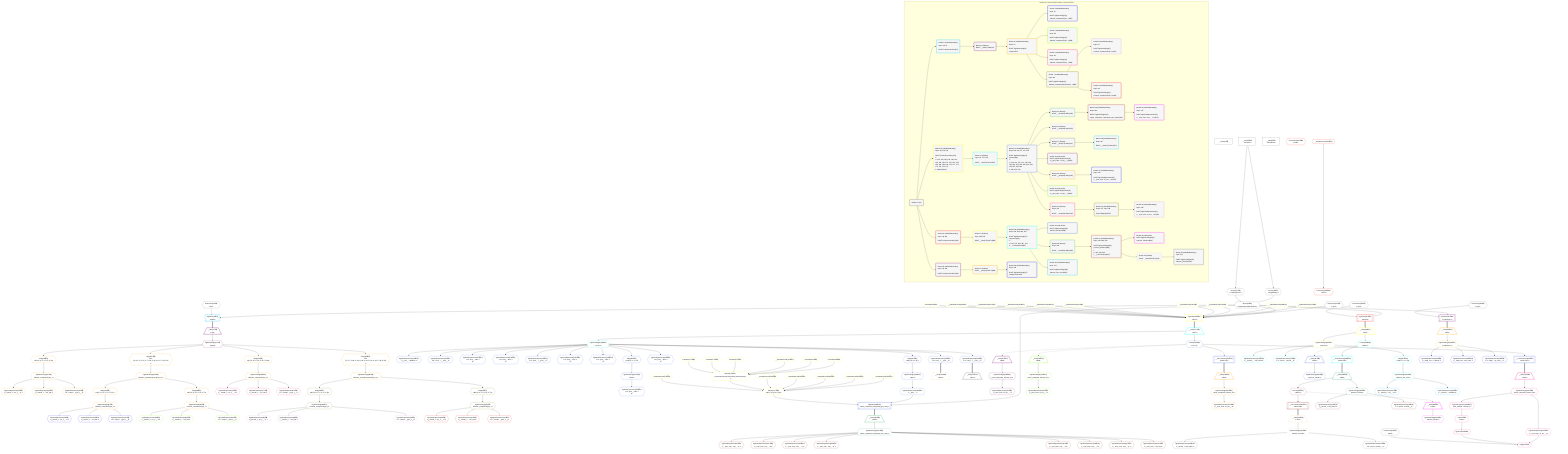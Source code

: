 %%{init: {'themeVariables': { 'fontSize': '12px'}}}%%
graph TD
    classDef path fill:#eee,stroke:#000,color:#000
    classDef plan fill:#fff,stroke-width:1px,color:#000
    classDef itemplan fill:#fff,stroke-width:2px,color:#000
    classDef unbatchedplan fill:#dff,stroke-width:1px,color:#000
    classDef sideeffectplan fill:#fcc,stroke-width:2px,color:#000
    classDef bucket fill:#f6f6f6,color:#000,stroke-width:2px,text-align:left


    %% define steps
    __Value0["__Value[0∈0]"]:::plan
    __Value3["__Value[3∈0]<br />ᐸcontextᐳ"]:::plan
    __Value5["__Value[5∈0]<br />ᐸrootValueᐳ"]:::plan
    Access16{{"Access[16∈0]<br />ᐸ3.pgSettingsᐳ"}}:::plan
    Access17{{"Access[17∈0]<br />ᐸ3.withPgClientᐳ"}}:::plan
    Object18{{"Object[18∈0]<br />ᐸ{pgSettings,withPgClient}ᐳ"}}:::plan
    Connection19{{"Connection[19∈0]<br />ᐸ15ᐳ"}}:::plan
    PgSelect20[["PgSelect[20∈1]<br />ᐸtypesᐳ"]]:::plan
    __Item21[/"__Item[21∈2]<br />ᐸ20ᐳ"\]:::itemplan
    PgSelectSingle22{{"PgSelectSingle[22∈2]<br />ᐸtypesᐳ"}}:::plan
    Map344{{"Map[344∈3]<br />ᐸ22:{”0”:0,”1”:1,”2”:2,”3”:3}ᐳ"}}:::plan
    PgSelectSingle29{{"PgSelectSingle[29∈3]<br />ᐸfrmcdc_compoundType_1ᐳ"}}:::plan
    PgClassExpression30{{"PgClassExpression[30∈3]<br />ᐸ__frmcdc_c...pe_1__.”a”ᐳ"}}:::plan
    PgClassExpression31{{"PgClassExpression[31∈3]<br />ᐸ__frmcdc_c....”foo_bar”ᐳ"}}:::plan
    PgClassExpression33{{"PgClassExpression[33∈3]<br />ᐸ”c”.”compo..._type_1__)ᐳ"}}:::plan
    Map350{{"Map[350∈3]<br />ᐸ22:{”0”:4,”1”:5,”2”:6,”3”:7,”4”:8,”5”:9,”6”:10,”7”:11,”8”:12}ᐳ"}}:::plan
    PgSelectSingle40{{"PgSelectSingle[40∈3]<br />ᐸfrmcdc_nestedCompoundType_1ᐳ"}}:::plan
    Map346{{"Map[346∈3]<br />ᐸ40:{”0”:0,”1”:1,”2”:2,”3”:3}ᐳ"}}:::plan
    PgSelectSingle47{{"PgSelectSingle[47∈3]<br />ᐸfrmcdc_compoundType_1ᐳ"}}:::plan
    PgClassExpression48{{"PgClassExpression[48∈4]<br />ᐸ__frmcdc_c...pe_1__.”a”ᐳ"}}:::plan
    PgClassExpression49{{"PgClassExpression[49∈4]<br />ᐸ__frmcdc_c....”foo_bar”ᐳ"}}:::plan
    PgClassExpression51{{"PgClassExpression[51∈4]<br />ᐸ”c”.”compo..._type_1__)ᐳ"}}:::plan
    Map348{{"Map[348∈3]<br />ᐸ40:{”0”:4,”1”:5,”2”:6,”3”:7}ᐳ"}}:::plan
    PgSelectSingle58{{"PgSelectSingle[58∈3]<br />ᐸfrmcdc_compoundType_1ᐳ"}}:::plan
    PgClassExpression59{{"PgClassExpression[59∈5]<br />ᐸ__frmcdc_c...pe_1__.”a”ᐳ"}}:::plan
    PgClassExpression60{{"PgClassExpression[60∈5]<br />ᐸ__frmcdc_c....”foo_bar”ᐳ"}}:::plan
    PgClassExpression62{{"PgClassExpression[62∈5]<br />ᐸ”c”.”compo..._type_1__)ᐳ"}}:::plan
    Map352{{"Map[352∈3]<br />ᐸ22:{”0”:13,”1”:14,”2”:15,”3”:16}ᐳ"}}:::plan
    PgSelectSingle69{{"PgSelectSingle[69∈3]<br />ᐸfrmcdc_compoundType_1ᐳ"}}:::plan
    PgClassExpression70{{"PgClassExpression[70∈6]<br />ᐸ__frmcdc_c...pe_1__.”a”ᐳ"}}:::plan
    PgClassExpression71{{"PgClassExpression[71∈6]<br />ᐸ__frmcdc_c....”foo_bar”ᐳ"}}:::plan
    PgClassExpression73{{"PgClassExpression[73∈6]<br />ᐸ”c”.”compo..._type_1__)ᐳ"}}:::plan
    Map358{{"Map[358∈3]<br />ᐸ22:{”0”:17,”1”:18,”2”:19,”3”:20,”4”:21,”5”:22,”6”:23,”7”:24,”8”:25}ᐳ"}}:::plan
    PgSelectSingle80{{"PgSelectSingle[80∈3]<br />ᐸfrmcdc_nestedCompoundType_1ᐳ"}}:::plan
    Map354{{"Map[354∈7]<br />ᐸ80:{”0”:0,”1”:1,”2”:2,”3”:3}ᐳ"}}:::plan
    PgSelectSingle87{{"PgSelectSingle[87∈7]<br />ᐸfrmcdc_compoundType_1ᐳ"}}:::plan
    PgClassExpression88{{"PgClassExpression[88∈8]<br />ᐸ__frmcdc_c...pe_1__.”a”ᐳ"}}:::plan
    PgClassExpression89{{"PgClassExpression[89∈8]<br />ᐸ__frmcdc_c....”foo_bar”ᐳ"}}:::plan
    PgClassExpression91{{"PgClassExpression[91∈8]<br />ᐸ”c”.”compo..._type_1__)ᐳ"}}:::plan
    Map356{{"Map[356∈7]<br />ᐸ80:{”0”:4,”1”:5,”2”:6,”3”:7}ᐳ"}}:::plan
    PgSelectSingle98{{"PgSelectSingle[98∈7]<br />ᐸfrmcdc_compoundType_1ᐳ"}}:::plan
    PgClassExpression99{{"PgClassExpression[99∈9]<br />ᐸ__frmcdc_c...pe_1__.”a”ᐳ"}}:::plan
    PgClassExpression100{{"PgClassExpression[100∈9]<br />ᐸ__frmcdc_c....”foo_bar”ᐳ"}}:::plan
    PgClassExpression102{{"PgClassExpression[102∈9]<br />ᐸ”c”.”compo..._type_1__)ᐳ"}}:::plan
    Connection115{{"Connection[115∈0]<br />ᐸ111ᐳ"}}:::plan
    __InputStaticLeaf124{{"__InputStaticLeaf[124∈10]"}}:::plan
    __InputStaticLeaf128{{"__InputStaticLeaf[128∈10]"}}:::plan
    __InputStaticLeaf129{{"__InputStaticLeaf[129∈10]"}}:::plan
    __InputStaticLeaf136{{"__InputStaticLeaf[136∈10]"}}:::plan
    __InputStaticLeaf140{{"__InputStaticLeaf[140∈10]"}}:::plan
    __InputStaticLeaf141{{"__InputStaticLeaf[141∈10]"}}:::plan
    __InputStaticLeaf156{{"__InputStaticLeaf[156∈10]"}}:::plan
    __InputStaticLeaf157{{"__InputStaticLeaf[157∈10]"}}:::plan
    __InputStaticLeaf144{{"__InputStaticLeaf[144∈10]"}}:::plan
    Constant146{{"Constant[146∈10]"}}:::plan
    PgSelect116[["PgSelect[116∈10]<br />ᐸpostᐳ"]]:::plan
    __Item117[/"__Item[117∈11]<br />ᐸ116ᐳ"\]:::itemplan
    PgSelectSingle118{{"PgSelectSingle[118∈11]<br />ᐸpostᐳ"}}:::plan
    PgClassExpression119{{"PgClassExpression[119∈12]<br />ᐸ__post__.”headline”ᐳ"}}:::plan
    PgClassExpression123{{"PgClassExpression[123∈12]<br />ᐸ”a”.”post_...(__post__)ᐳ"}}:::plan
    PgClassExpression127{{"PgClassExpression[127∈12]<br />ᐸ”a”.”post_...lder! */<br />)ᐳ"}}:::plan
    PgClassExpression131{{"PgClassExpression[131∈12]<br />ᐸ”a”.”post_...lder! */<br />)ᐳ"}}:::plan
    PgClassExpression135{{"PgClassExpression[135∈12]<br />ᐸ”a”.”post_...(__post__)ᐳ"}}:::plan
    PgClassExpression139{{"PgClassExpression[139∈12]<br />ᐸ”a”.”post_...lder! */<br />)ᐳ"}}:::plan
    PgClassExpression143{{"PgClassExpression[143∈12]<br />ᐸ”a”.”post_...lder! */<br />)ᐳ"}}:::plan
    Map360{{"Map[360∈12]<br />ᐸ118:{”0”:1,”1”:2}ᐳ"}}:::plan
    PgSelectSingle153{{"PgSelectSingle[153∈12]<br />ᐸpostᐳ"}}:::plan
    PgClassExpression155{{"PgClassExpression[155∈12]<br />ᐸ”a”.”post_...lder! */<br />)ᐳ"}}:::plan
    PgClassExpression159{{"PgClassExpression[159∈12]<br />ᐸ”a”.”post_...lder! */<br />)ᐳ"}}:::plan
    __InputStaticLeaf161{{"__InputStaticLeaf[161∈10]"}}:::plan
    __InputStaticLeaf162{{"__InputStaticLeaf[162∈10]"}}:::plan
    __InputStaticLeaf163{{"__InputStaticLeaf[163∈10]"}}:::plan
    __InputStaticLeaf165{{"__InputStaticLeaf[165∈10]"}}:::plan
    __InputStaticLeaf166{{"__InputStaticLeaf[166∈10]"}}:::plan
    Constant168{{"Constant[168∈10]"}}:::plan
    Constant169{{"Constant[169∈10]"}}:::plan
    __InputStaticLeaf170{{"__InputStaticLeaf[170∈10]"}}:::plan
    Constant171{{"Constant[171∈10]"}}:::plan
    Constant172{{"Constant[172∈10]"}}:::plan
    Constant173{{"Constant[173∈10]"}}:::plan
    __InputStaticLeaf174{{"__InputStaticLeaf[174∈10]"}}:::plan
    Object176{{"Object[176∈10]<br />ᐸ{seconds,minutes,hours,days,months,years}ᐳ"}}:::plan
    Object175{{"Object[175∈10]<br />ᐸ{a,b,c,e,f,g,foo_bar}ᐳ"}}:::plan
    Map362{{"Map[362∈12]<br />ᐸ118:{”0”:3,”1”:4}ᐳ"}}:::plan
    PgSelectSingle183{{"PgSelectSingle[183∈12]<br />ᐸpostᐳ"}}:::plan
    PgClassExpression184{{"PgClassExpression[184∈12]<br />ᐸ__post__ᐳ"}}:::plan
    PgSelect185[["PgSelect[185∈12]<br />ᐸpost_computed_compound_type_arrayᐳ"]]:::plan
    __Item189[/"__Item[189∈13]<br />ᐸ185ᐳ"\]:::itemplan
    PgSelectSingle190{{"PgSelectSingle[190∈13]<br />ᐸpost_computed_compound_type_arrayᐳ"}}:::plan
    PgClassExpression191{{"PgClassExpression[191∈14]<br />ᐸ__post_com...rray__.”a”ᐳ"}}:::plan
    PgClassExpression192{{"PgClassExpression[192∈14]<br />ᐸ__post_com...rray__.”b”ᐳ"}}:::plan
    PgClassExpression193{{"PgClassExpression[193∈14]<br />ᐸ__post_com...rray__.”c”ᐳ"}}:::plan
    PgClassExpression194{{"PgClassExpression[194∈14]<br />ᐸ__post_com...rray__.”d”ᐳ"}}:::plan
    PgClassExpression195{{"PgClassExpression[195∈14]<br />ᐸ__post_com...rray__.”e”ᐳ"}}:::plan
    PgClassExpression196{{"PgClassExpression[196∈14]<br />ᐸ__post_com...rray__.”f”ᐳ"}}:::plan
    PgClassExpression197{{"PgClassExpression[197∈14]<br />ᐸ__post_com...rray__.”g”ᐳ"}}:::plan
    PgClassExpression201{{"PgClassExpression[201∈14]<br />ᐸ__post_com....”foo_bar”ᐳ"}}:::plan
    PgClassExpression203{{"PgClassExpression[203∈12]<br />ᐸ”a”.”post_...(__post__)ᐳ"}}:::plan
    __Item204[/"__Item[204∈16]<br />ᐸ203ᐳ"\]:::itemplan
    PgClassExpression206{{"PgClassExpression[206∈12]<br />ᐸ”a”.”post_...(__post__)ᐳ"}}:::plan
    __Item207[/"__Item[207∈17]<br />ᐸ206ᐳ"\]:::itemplan
    Connection224{{"Connection[224∈0]<br />ᐸ220ᐳ"}}:::plan
    Access364{{"Access[364∈12]<br />ᐸ117.5ᐳ"}}:::plan
    __ListTransform226[["__ListTransform[226∈12]<br />ᐸeach:225ᐳ"]]:::plan
    __Item227[/"__Item[227∈19]<br />ᐸ364ᐳ"\]:::itemplan
    PgSelectSingle228{{"PgSelectSingle[228∈19]<br />ᐸpost_computed_interval_setᐳ"}}:::plan
    PgClassExpression229{{"PgClassExpression[229∈19]<br />ᐸ__post_com...al_set__.vᐳ"}}:::plan
    __Item230[/"__Item[230∈20]<br />ᐸ226ᐳ"\]:::itemplan
    PgSelectSingle231{{"PgSelectSingle[231∈20]<br />ᐸpost_computed_interval_setᐳ"}}:::plan
    PgClassExpression232{{"PgClassExpression[232∈20]<br />ᐸ__post_com...al_set__.vᐳ"}}:::plan
    __ListTransform240[["__ListTransform[240∈12]<br />ᐸeach:239ᐳ"]]:::plan
    __Item241[/"__Item[241∈22]<br />ᐸ364ᐳ"\]:::itemplan
    PgSelectSingle242{{"PgSelectSingle[242∈22]<br />ᐸpost_computed_interval_setᐳ"}}:::plan
    PgClassExpression243{{"PgClassExpression[243∈22]<br />ᐸ__post_com...al_set__.vᐳ"}}:::plan
    __Item244[/"__Item[244∈23]<br />ᐸ240ᐳ"\]:::itemplan
    PgSelectSingle245{{"PgSelectSingle[245∈23]<br />ᐸpost_computed_interval_setᐳ"}}:::plan
    PgClassExpression246{{"PgClassExpression[246∈23]<br />ᐸ__post_com...al_set__.vᐳ"}}:::plan
    PgClassExpression249{{"PgClassExpression[249∈23]<br />ᐸrow_number...tion by 1)ᐳ"}}:::plan
    List250{{"List[250∈23]<br />ᐸ249ᐳ"}}:::plan
    PgCursor248{{"PgCursor[248∈23]"}}:::plan
    Edge247{{"Edge[247∈23]"}}:::plan
    Connection266{{"Connection[266∈0]<br />ᐸ262ᐳ"}}:::plan
    PgSelect267[["PgSelect[267∈26]<br />ᐸpersonᐳ"]]:::plan
    __Item268[/"__Item[268∈27]<br />ᐸ267ᐳ"\]:::itemplan
    PgSelectSingle269{{"PgSelectSingle[269∈27]<br />ᐸpersonᐳ"}}:::plan
    PgClassExpression270{{"PgClassExpression[270∈28]<br />ᐸ__person__...full_name”ᐳ"}}:::plan
    PgClassExpression272{{"PgClassExpression[272∈28]<br />ᐸ”c”.”perso..._person__)ᐳ"}}:::plan
    Connection284{{"Connection[284∈26]<br />ᐸ280ᐳ"}}:::plan
    Access366{{"Access[366∈28]<br />ᐸ268.1ᐳ"}}:::plan
    __ListTransform286[["__ListTransform[286∈28]<br />ᐸeach:285ᐳ"]]:::plan
    __Item287[/"__Item[287∈29]<br />ᐸ366ᐳ"\]:::itemplan
    PgSelectSingle288{{"PgSelectSingle[288∈29]<br />ᐸperson_friendsᐳ"}}:::plan
    __Item289[/"__Item[289∈30]<br />ᐸ286ᐳ"\]:::itemplan
    PgSelectSingle290{{"PgSelectSingle[290∈30]<br />ᐸperson_friendsᐳ"}}:::plan
    PgClassExpression291{{"PgClassExpression[291∈31]<br />ᐸ__person_f...full_name”ᐳ"}}:::plan
    PgClassExpression293{{"PgClassExpression[293∈31]<br />ᐸ”c”.”perso...friends__)ᐳ"}}:::plan
    __InputStaticLeaf294{{"__InputStaticLeaf[294∈26]"}}:::plan
    Connection305{{"Connection[305∈26]<br />ᐸ301ᐳ"}}:::plan
    Access365{{"Access[365∈31]<br />ᐸ289.1ᐳ"}}:::plan
    __ListTransform307[["__ListTransform[307∈31]<br />ᐸeach:306ᐳ"]]:::plan
    __Item308[/"__Item[308∈32]<br />ᐸ365ᐳ"\]:::itemplan
    PgSelectSingle309{{"PgSelectSingle[309∈32]<br />ᐸperson_friendsᐳ"}}:::plan
    __Item310[/"__Item[310∈33]<br />ᐸ307ᐳ"\]:::itemplan
    PgSelectSingle311{{"PgSelectSingle[311∈33]<br />ᐸperson_friendsᐳ"}}:::plan
    PgClassExpression312{{"PgClassExpression[312∈34]<br />ᐸ__person_f...full_name”ᐳ"}}:::plan
    PgClassExpression314{{"PgClassExpression[314∈34]<br />ᐸ”c”.”perso...friends__)ᐳ"}}:::plan
    Map367{{"Map[367∈28]<br />ᐸ269:{”0”:2,”1”:3}ᐳ"}}:::plan
    PgSelectSingle321{{"PgSelectSingle[321∈28]<br />ᐸperson_first_postᐳ"}}:::plan
    PgClassExpression322{{"PgClassExpression[322∈35]<br />ᐸ__person_f...ost__.”id”ᐳ"}}:::plan
    PgClassExpression323{{"PgClassExpression[323∈35]<br />ᐸ__person_f...”headline”ᐳ"}}:::plan
    Connection336{{"Connection[336∈0]<br />ᐸ332ᐳ"}}:::plan
    PgSelect337[["PgSelect[337∈36]<br />ᐸedgeCaseᐳ"]]:::plan
    __Item338[/"__Item[338∈37]<br />ᐸ337ᐳ"\]:::itemplan
    PgSelectSingle339{{"PgSelectSingle[339∈37]<br />ᐸedgeCaseᐳ"}}:::plan
    PgClassExpression340{{"PgClassExpression[340∈38]<br />ᐸ__edge_cas...s_default”ᐳ"}}:::plan
    PgClassExpression341{{"PgClassExpression[341∈38]<br />ᐸ__edge_cas...cast_easy”ᐳ"}}:::plan
    PgClassExpression343{{"PgClassExpression[343∈38]<br />ᐸ”c”.”edge_...ge_case__)ᐳ"}}:::plan

    %% plan dependencies
    __Value3 --> Access16
    __Value3 --> Access17
    Access16 & Access17 --> Object18
    Object18 & Connection19 --> PgSelect20
    PgSelect20 ==> __Item21
    __Item21 --> PgSelectSingle22
    PgSelectSingle22 --> Map344
    Map344 --> PgSelectSingle29
    PgSelectSingle29 --> PgClassExpression30
    PgSelectSingle29 --> PgClassExpression31
    PgSelectSingle29 --> PgClassExpression33
    PgSelectSingle22 --> Map350
    Map350 --> PgSelectSingle40
    PgSelectSingle40 --> Map346
    Map346 --> PgSelectSingle47
    PgSelectSingle47 --> PgClassExpression48
    PgSelectSingle47 --> PgClassExpression49
    PgSelectSingle47 --> PgClassExpression51
    PgSelectSingle40 --> Map348
    Map348 --> PgSelectSingle58
    PgSelectSingle58 --> PgClassExpression59
    PgSelectSingle58 --> PgClassExpression60
    PgSelectSingle58 --> PgClassExpression62
    PgSelectSingle22 --> Map352
    Map352 --> PgSelectSingle69
    PgSelectSingle69 --> PgClassExpression70
    PgSelectSingle69 --> PgClassExpression71
    PgSelectSingle69 --> PgClassExpression73
    PgSelectSingle22 --> Map358
    Map358 --> PgSelectSingle80
    PgSelectSingle80 --> Map354
    Map354 --> PgSelectSingle87
    PgSelectSingle87 --> PgClassExpression88
    PgSelectSingle87 --> PgClassExpression89
    PgSelectSingle87 --> PgClassExpression91
    PgSelectSingle80 --> Map356
    Map356 --> PgSelectSingle98
    PgSelectSingle98 --> PgClassExpression99
    PgSelectSingle98 --> PgClassExpression100
    PgSelectSingle98 --> PgClassExpression102
    Object18 & Connection115 & __InputStaticLeaf124 & __InputStaticLeaf128 & __InputStaticLeaf129 & __InputStaticLeaf136 & __InputStaticLeaf140 & __InputStaticLeaf141 & __InputStaticLeaf156 & __InputStaticLeaf157 & __InputStaticLeaf144 & Constant146 --> PgSelect116
    PgSelect116 ==> __Item117
    __Item117 --> PgSelectSingle118
    PgSelectSingle118 --> PgClassExpression119
    PgSelectSingle118 --> PgClassExpression123
    PgSelectSingle118 --> PgClassExpression127
    PgSelectSingle118 --> PgClassExpression131
    PgSelectSingle118 --> PgClassExpression135
    PgSelectSingle118 --> PgClassExpression139
    PgSelectSingle118 --> PgClassExpression143
    PgSelectSingle118 --> Map360
    Map360 --> PgSelectSingle153
    PgSelectSingle153 --> PgClassExpression155
    PgSelectSingle118 --> PgClassExpression159
    Constant168 & Constant169 & __InputStaticLeaf170 & Constant171 & Constant172 & Constant173 --> Object176
    __InputStaticLeaf161 & __InputStaticLeaf162 & __InputStaticLeaf163 & __InputStaticLeaf165 & __InputStaticLeaf166 & Object176 & __InputStaticLeaf174 --> Object175
    PgSelectSingle118 --> Map362
    Map362 --> PgSelectSingle183
    PgSelectSingle183 --> PgClassExpression184
    Object18 & PgClassExpression184 & Object175 --> PgSelect185
    PgSelect185 ==> __Item189
    __Item189 --> PgSelectSingle190
    PgSelectSingle190 --> PgClassExpression191
    PgSelectSingle190 --> PgClassExpression192
    PgSelectSingle190 --> PgClassExpression193
    PgSelectSingle190 --> PgClassExpression194
    PgSelectSingle190 --> PgClassExpression195
    PgSelectSingle190 --> PgClassExpression196
    PgSelectSingle190 --> PgClassExpression197
    PgSelectSingle190 --> PgClassExpression201
    PgSelectSingle118 --> PgClassExpression203
    PgClassExpression203 ==> __Item204
    PgSelectSingle118 --> PgClassExpression206
    PgClassExpression206 ==> __Item207
    __Item117 --> Access364
    Access364 --> __ListTransform226
    Access364 -.-> __Item227
    __Item227 --> PgSelectSingle228
    PgSelectSingle228 --> PgClassExpression229
    __ListTransform226 ==> __Item230
    __Item230 --> PgSelectSingle231
    PgSelectSingle231 --> PgClassExpression232
    Access364 --> __ListTransform240
    Access364 -.-> __Item241
    __Item241 --> PgSelectSingle242
    PgSelectSingle242 --> PgClassExpression243
    __ListTransform240 ==> __Item244
    __Item244 --> PgSelectSingle245
    PgSelectSingle245 --> PgClassExpression246
    PgSelectSingle245 --> PgClassExpression249
    PgClassExpression249 --> List250
    List250 --> PgCursor248
    PgClassExpression246 & PgCursor248 & Connection224 --> Edge247
    Object18 & Connection266 --> PgSelect267
    PgSelect267 ==> __Item268
    __Item268 --> PgSelectSingle269
    PgSelectSingle269 --> PgClassExpression270
    PgSelectSingle269 --> PgClassExpression272
    __Item268 --> Access366
    Access366 --> __ListTransform286
    Access366 -.-> __Item287
    __Item287 --> PgSelectSingle288
    __ListTransform286 ==> __Item289
    __Item289 --> PgSelectSingle290
    PgSelectSingle290 --> PgClassExpression291
    PgSelectSingle290 --> PgClassExpression293
    __InputStaticLeaf294 --> Connection305
    __Item289 --> Access365
    Access365 --> __ListTransform307
    Access365 -.-> __Item308
    __Item308 --> PgSelectSingle309
    __ListTransform307 ==> __Item310
    __Item310 --> PgSelectSingle311
    PgSelectSingle311 --> PgClassExpression312
    PgSelectSingle311 --> PgClassExpression314
    PgSelectSingle269 --> Map367
    Map367 --> PgSelectSingle321
    PgSelectSingle321 --> PgClassExpression322
    PgSelectSingle321 --> PgClassExpression323
    Object18 & Connection336 --> PgSelect337
    PgSelect337 ==> __Item338
    __Item338 --> PgSelectSingle339
    PgSelectSingle339 --> PgClassExpression340
    PgSelectSingle339 --> PgClassExpression341
    PgSelectSingle339 --> PgClassExpression343

    subgraph "Buckets for queries/v4/procedure-computed-fields"
    Bucket0("Bucket 0 (root)"):::bucket
    classDef bucket0 stroke:#696969
    class Bucket0,__Value0,__Value3,__Value5,Access16,Access17,Object18,Connection19,Connection115,Connection224,Connection266,Connection336 bucket0
    Bucket1("Bucket 1 (nullableBoundary)<br />Deps: 18, 19<br /><br />ROOT Connectionᐸ15ᐳ[19]"):::bucket
    classDef bucket1 stroke:#00bfff
    class Bucket1,PgSelect20 bucket1
    Bucket2("Bucket 2 (listItem)<br />ROOT __Item{2}ᐸ20ᐳ[21]"):::bucket
    classDef bucket2 stroke:#7f007f
    class Bucket2,__Item21,PgSelectSingle22 bucket2
    Bucket3("Bucket 3 (nullableBoundary)<br />Deps: 22<br /><br />ROOT PgSelectSingle{2}ᐸtypesᐳ[22]"):::bucket
    classDef bucket3 stroke:#ffa500
    class Bucket3,PgSelectSingle29,PgClassExpression30,PgClassExpression31,PgClassExpression33,PgSelectSingle40,PgSelectSingle47,PgSelectSingle58,PgSelectSingle69,PgSelectSingle80,Map344,Map346,Map348,Map350,Map352,Map358 bucket3
    Bucket4("Bucket 4 (nullableBoundary)<br />Deps: 47<br /><br />ROOT PgSelectSingle{3}ᐸfrmcdc_compoundType_1ᐳ[47]"):::bucket
    classDef bucket4 stroke:#0000ff
    class Bucket4,PgClassExpression48,PgClassExpression49,PgClassExpression51 bucket4
    Bucket5("Bucket 5 (nullableBoundary)<br />Deps: 58<br /><br />ROOT PgSelectSingle{3}ᐸfrmcdc_compoundType_1ᐳ[58]"):::bucket
    classDef bucket5 stroke:#7fff00
    class Bucket5,PgClassExpression59,PgClassExpression60,PgClassExpression62 bucket5
    Bucket6("Bucket 6 (nullableBoundary)<br />Deps: 69<br /><br />ROOT PgSelectSingle{3}ᐸfrmcdc_compoundType_1ᐳ[69]"):::bucket
    classDef bucket6 stroke:#ff1493
    class Bucket6,PgClassExpression70,PgClassExpression71,PgClassExpression73 bucket6
    Bucket7("Bucket 7 (nullableBoundary)<br />Deps: 80<br /><br />ROOT PgSelectSingle{3}ᐸfrmcdc_nestedCompoundType_1ᐳ[80]"):::bucket
    classDef bucket7 stroke:#808000
    class Bucket7,PgSelectSingle87,PgSelectSingle98,Map354,Map356 bucket7
    Bucket8("Bucket 8 (nullableBoundary)<br />Deps: 87<br /><br />ROOT PgSelectSingle{7}ᐸfrmcdc_compoundType_1ᐳ[87]"):::bucket
    classDef bucket8 stroke:#dda0dd
    class Bucket8,PgClassExpression88,PgClassExpression89,PgClassExpression91 bucket8
    Bucket9("Bucket 9 (nullableBoundary)<br />Deps: 98<br /><br />ROOT PgSelectSingle{7}ᐸfrmcdc_compoundType_1ᐳ[98]"):::bucket
    classDef bucket9 stroke:#ff0000
    class Bucket9,PgClassExpression99,PgClassExpression100,PgClassExpression102 bucket9
    Bucket10("Bucket 10 (nullableBoundary)<br />Deps: 18, 115, 224<br /><br />ROOT Connectionᐸ111ᐳ[115]<br />1: <br />ᐳ: 124, 128, 129, 136, 140, 141, 144, 146, 156, 157, 161, 162, 163, 165, 166, 168, 169, 170, 171, 172, 173, 174, 176, 175<br />2: PgSelect[116]"):::bucket
    classDef bucket10 stroke:#ffff00
    class Bucket10,PgSelect116,__InputStaticLeaf124,__InputStaticLeaf128,__InputStaticLeaf129,__InputStaticLeaf136,__InputStaticLeaf140,__InputStaticLeaf141,__InputStaticLeaf144,Constant146,__InputStaticLeaf156,__InputStaticLeaf157,__InputStaticLeaf161,__InputStaticLeaf162,__InputStaticLeaf163,__InputStaticLeaf165,__InputStaticLeaf166,Constant168,Constant169,__InputStaticLeaf170,Constant171,Constant172,Constant173,__InputStaticLeaf174,Object175,Object176 bucket10
    Bucket11("Bucket 11 (listItem)<br />Deps: 18, 175, 224<br /><br />ROOT __Item{11}ᐸ116ᐳ[117]"):::bucket
    classDef bucket11 stroke:#00ffff
    class Bucket11,__Item117,PgSelectSingle118 bucket11
    Bucket12("Bucket 12 (nullableBoundary)<br />Deps: 118, 18, 175, 117, 224<br /><br />ROOT PgSelectSingle{11}ᐸpostᐳ[118]<br />1: <br />ᐳ: 119, 123, 127, 131, 135, 139, 143, 159, 203, 206, 360, 362, 364, 153, 155, 183, 184<br />2: 185, 226, 240"):::bucket
    classDef bucket12 stroke:#4169e1
    class Bucket12,PgClassExpression119,PgClassExpression123,PgClassExpression127,PgClassExpression131,PgClassExpression135,PgClassExpression139,PgClassExpression143,PgSelectSingle153,PgClassExpression155,PgClassExpression159,PgSelectSingle183,PgClassExpression184,PgSelect185,PgClassExpression203,PgClassExpression206,__ListTransform226,__ListTransform240,Map360,Map362,Access364 bucket12
    Bucket13("Bucket 13 (listItem)<br />ROOT __Item{13}ᐸ185ᐳ[189]"):::bucket
    classDef bucket13 stroke:#3cb371
    class Bucket13,__Item189,PgSelectSingle190 bucket13
    Bucket14("Bucket 14 (nullableBoundary)<br />Deps: 190<br /><br />ROOT PgSelectSingle{13}ᐸpost_computed_compound_type_arrayᐳ[190]"):::bucket
    classDef bucket14 stroke:#a52a2a
    class Bucket14,PgClassExpression191,PgClassExpression192,PgClassExpression193,PgClassExpression194,PgClassExpression195,PgClassExpression196,PgClassExpression197,PgClassExpression201 bucket14
    Bucket15("Bucket 15 (nullableBoundary)<br />Deps: 197<br /><br />ROOT PgClassExpression{14}ᐸ__post_com...rray__.”g”ᐳ[197]"):::bucket
    classDef bucket15 stroke:#ff00ff
    class Bucket15 bucket15
    Bucket16("Bucket 16 (listItem)<br />ROOT __Item{16}ᐸ203ᐳ[204]"):::bucket
    classDef bucket16 stroke:#f5deb3
    class Bucket16,__Item204 bucket16
    Bucket17("Bucket 17 (listItem)<br />ROOT __Item{17}ᐸ206ᐳ[207]"):::bucket
    classDef bucket17 stroke:#696969
    class Bucket17,__Item207 bucket17
    Bucket18("Bucket 18 (nullableBoundary)<br />Deps: 207<br /><br />ROOT __Item{17}ᐸ206ᐳ[207]"):::bucket
    classDef bucket18 stroke:#00bfff
    class Bucket18 bucket18
    Bucket19("Bucket 19 (subroutine)<br />ROOT PgClassExpression{19}ᐸ__post_com...al_set__.vᐳ[229]"):::bucket
    classDef bucket19 stroke:#7f007f
    class Bucket19,__Item227,PgSelectSingle228,PgClassExpression229 bucket19
    Bucket20("Bucket 20 (listItem)<br />ROOT __Item{20}ᐸ226ᐳ[230]"):::bucket
    classDef bucket20 stroke:#ffa500
    class Bucket20,__Item230,PgSelectSingle231,PgClassExpression232 bucket20
    Bucket21("Bucket 21 (nullableBoundary)<br />Deps: 232<br /><br />ROOT PgClassExpression{20}ᐸ__post_com...al_set__.vᐳ[232]"):::bucket
    classDef bucket21 stroke:#0000ff
    class Bucket21 bucket21
    Bucket22("Bucket 22 (subroutine)<br />ROOT PgClassExpression{22}ᐸ__post_com...al_set__.vᐳ[243]"):::bucket
    classDef bucket22 stroke:#7fff00
    class Bucket22,__Item241,PgSelectSingle242,PgClassExpression243 bucket22
    Bucket23("Bucket 23 (listItem)<br />Deps: 224<br /><br />ROOT __Item{23}ᐸ240ᐳ[244]"):::bucket
    classDef bucket23 stroke:#ff1493
    class Bucket23,__Item244,PgSelectSingle245,PgClassExpression246,Edge247,PgCursor248,PgClassExpression249,List250 bucket23
    Bucket24("Bucket 24 (nullableBoundary)<br />Deps: 247, 246, 248<br /><br />ROOT Edge{23}[247]"):::bucket
    classDef bucket24 stroke:#808000
    class Bucket24 bucket24
    Bucket25("Bucket 25 (nullableBoundary)<br />Deps: 246<br /><br />ROOT PgClassExpression{23}ᐸ__post_com...al_set__.vᐳ[246]"):::bucket
    classDef bucket25 stroke:#dda0dd
    class Bucket25 bucket25
    Bucket26("Bucket 26 (nullableBoundary)<br />Deps: 18, 266<br /><br />ROOT Connectionᐸ262ᐳ[266]"):::bucket
    classDef bucket26 stroke:#ff0000
    class Bucket26,PgSelect267,Connection284,__InputStaticLeaf294,Connection305 bucket26
    Bucket27("Bucket 27 (listItem)<br />Deps: 284, 305<br /><br />ROOT __Item{27}ᐸ267ᐳ[268]"):::bucket
    classDef bucket27 stroke:#ffff00
    class Bucket27,__Item268,PgSelectSingle269 bucket27
    Bucket28("Bucket 28 (nullableBoundary)<br />Deps: 269, 268, 284, 305<br /><br />ROOT PgSelectSingle{27}ᐸpersonᐳ[269]<br />1: <br />ᐳ: 270, 272, 366, 367, 321<br />2: __ListTransform[286]"):::bucket
    classDef bucket28 stroke:#00ffff
    class Bucket28,PgClassExpression270,PgClassExpression272,__ListTransform286,PgSelectSingle321,Access366,Map367 bucket28
    Bucket29("Bucket 29 (subroutine)<br />ROOT PgSelectSingle{29}ᐸperson_friendsᐳ[288]"):::bucket
    classDef bucket29 stroke:#4169e1
    class Bucket29,__Item287,PgSelectSingle288 bucket29
    Bucket30("Bucket 30 (listItem)<br />Deps: 305<br /><br />ROOT __Item{30}ᐸ286ᐳ[289]"):::bucket
    classDef bucket30 stroke:#3cb371
    class Bucket30,__Item289,PgSelectSingle290 bucket30
    Bucket31("Bucket 31 (nullableBoundary)<br />Deps: 290, 289, 305<br /><br />ROOT PgSelectSingle{30}ᐸperson_friendsᐳ[290]<br />1: <br />ᐳ: 291, 293, 365<br />2: __ListTransform[307]"):::bucket
    classDef bucket31 stroke:#a52a2a
    class Bucket31,PgClassExpression291,PgClassExpression293,__ListTransform307,Access365 bucket31
    Bucket32("Bucket 32 (subroutine)<br />ROOT PgSelectSingle{32}ᐸperson_friendsᐳ[309]"):::bucket
    classDef bucket32 stroke:#ff00ff
    class Bucket32,__Item308,PgSelectSingle309 bucket32
    Bucket33("Bucket 33 (listItem)<br />ROOT __Item{33}ᐸ307ᐳ[310]"):::bucket
    classDef bucket33 stroke:#f5deb3
    class Bucket33,__Item310,PgSelectSingle311 bucket33
    Bucket34("Bucket 34 (nullableBoundary)<br />Deps: 311<br /><br />ROOT PgSelectSingle{33}ᐸperson_friendsᐳ[311]"):::bucket
    classDef bucket34 stroke:#696969
    class Bucket34,PgClassExpression312,PgClassExpression314 bucket34
    Bucket35("Bucket 35 (nullableBoundary)<br />Deps: 321<br /><br />ROOT PgSelectSingle{28}ᐸperson_first_postᐳ[321]"):::bucket
    classDef bucket35 stroke:#00bfff
    class Bucket35,PgClassExpression322,PgClassExpression323 bucket35
    Bucket36("Bucket 36 (nullableBoundary)<br />Deps: 18, 336<br /><br />ROOT Connectionᐸ332ᐳ[336]"):::bucket
    classDef bucket36 stroke:#7f007f
    class Bucket36,PgSelect337 bucket36
    Bucket37("Bucket 37 (listItem)<br />ROOT __Item{37}ᐸ337ᐳ[338]"):::bucket
    classDef bucket37 stroke:#ffa500
    class Bucket37,__Item338,PgSelectSingle339 bucket37
    Bucket38("Bucket 38 (nullableBoundary)<br />Deps: 339<br /><br />ROOT PgSelectSingle{37}ᐸedgeCaseᐳ[339]"):::bucket
    classDef bucket38 stroke:#0000ff
    class Bucket38,PgClassExpression340,PgClassExpression341,PgClassExpression343 bucket38
    Bucket0 --> Bucket1 & Bucket10 & Bucket26 & Bucket36
    Bucket1 --> Bucket2
    Bucket2 --> Bucket3
    Bucket3 --> Bucket4 & Bucket5 & Bucket6 & Bucket7
    Bucket7 --> Bucket8 & Bucket9
    Bucket10 --> Bucket11
    Bucket11 --> Bucket12
    Bucket12 --> Bucket13 & Bucket16 & Bucket17 & Bucket19 & Bucket20 & Bucket22 & Bucket23
    Bucket13 --> Bucket14
    Bucket14 --> Bucket15
    Bucket17 --> Bucket18
    Bucket20 --> Bucket21
    Bucket23 --> Bucket24
    Bucket24 --> Bucket25
    Bucket26 --> Bucket27
    Bucket27 --> Bucket28
    Bucket28 --> Bucket29 & Bucket30 & Bucket35
    Bucket30 --> Bucket31
    Bucket31 --> Bucket32 & Bucket33
    Bucket33 --> Bucket34
    Bucket36 --> Bucket37
    Bucket37 --> Bucket38
    end